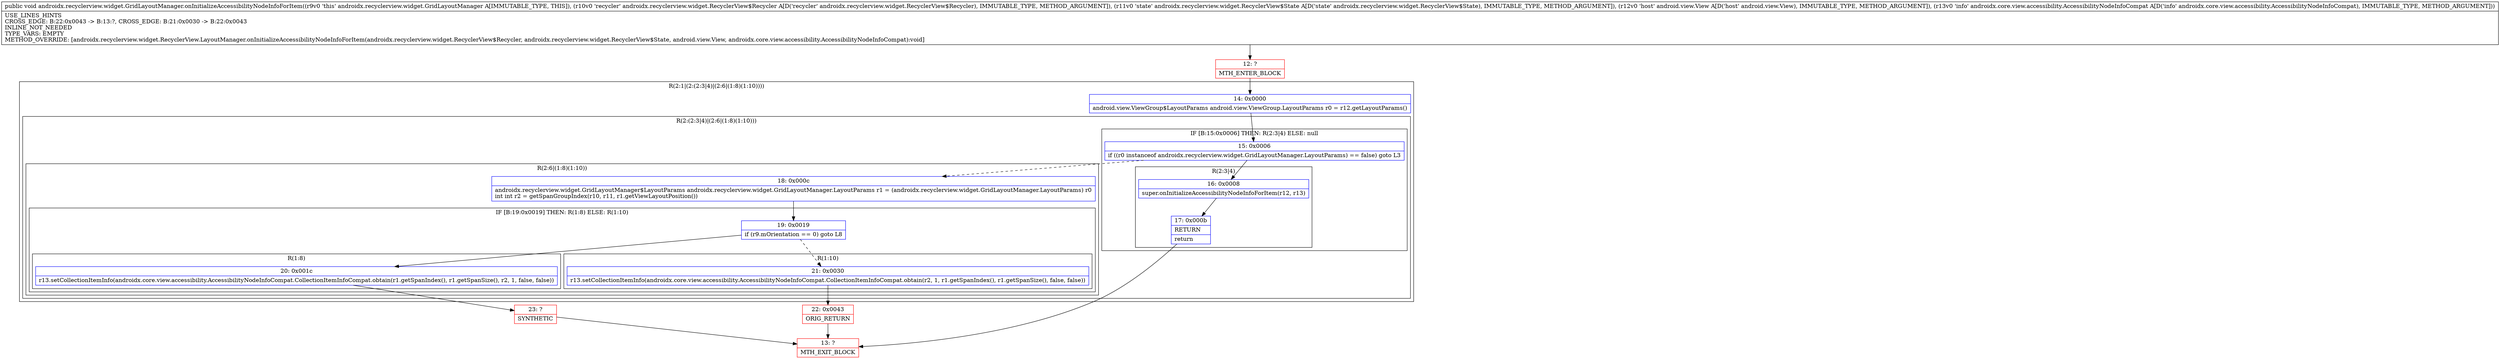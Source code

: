digraph "CFG forandroidx.recyclerview.widget.GridLayoutManager.onInitializeAccessibilityNodeInfoForItem(Landroidx\/recyclerview\/widget\/RecyclerView$Recycler;Landroidx\/recyclerview\/widget\/RecyclerView$State;Landroid\/view\/View;Landroidx\/core\/view\/accessibility\/AccessibilityNodeInfoCompat;)V" {
subgraph cluster_Region_113741325 {
label = "R(2:1|(2:(2:3|4)|(2:6|(1:8)(1:10))))";
node [shape=record,color=blue];
Node_14 [shape=record,label="{14\:\ 0x0000|android.view.ViewGroup$LayoutParams android.view.ViewGroup.LayoutParams r0 = r12.getLayoutParams()\l}"];
subgraph cluster_Region_1287171404 {
label = "R(2:(2:3|4)|(2:6|(1:8)(1:10)))";
node [shape=record,color=blue];
subgraph cluster_IfRegion_363988469 {
label = "IF [B:15:0x0006] THEN: R(2:3|4) ELSE: null";
node [shape=record,color=blue];
Node_15 [shape=record,label="{15\:\ 0x0006|if ((r0 instanceof androidx.recyclerview.widget.GridLayoutManager.LayoutParams) == false) goto L3\l}"];
subgraph cluster_Region_929036355 {
label = "R(2:3|4)";
node [shape=record,color=blue];
Node_16 [shape=record,label="{16\:\ 0x0008|super.onInitializeAccessibilityNodeInfoForItem(r12, r13)\l}"];
Node_17 [shape=record,label="{17\:\ 0x000b|RETURN\l|return\l}"];
}
}
subgraph cluster_Region_83561103 {
label = "R(2:6|(1:8)(1:10))";
node [shape=record,color=blue];
Node_18 [shape=record,label="{18\:\ 0x000c|androidx.recyclerview.widget.GridLayoutManager$LayoutParams androidx.recyclerview.widget.GridLayoutManager.LayoutParams r1 = (androidx.recyclerview.widget.GridLayoutManager.LayoutParams) r0\lint int r2 = getSpanGroupIndex(r10, r11, r1.getViewLayoutPosition())\l}"];
subgraph cluster_IfRegion_1781519608 {
label = "IF [B:19:0x0019] THEN: R(1:8) ELSE: R(1:10)";
node [shape=record,color=blue];
Node_19 [shape=record,label="{19\:\ 0x0019|if (r9.mOrientation == 0) goto L8\l}"];
subgraph cluster_Region_395408671 {
label = "R(1:8)";
node [shape=record,color=blue];
Node_20 [shape=record,label="{20\:\ 0x001c|r13.setCollectionItemInfo(androidx.core.view.accessibility.AccessibilityNodeInfoCompat.CollectionItemInfoCompat.obtain(r1.getSpanIndex(), r1.getSpanSize(), r2, 1, false, false))\l}"];
}
subgraph cluster_Region_756823558 {
label = "R(1:10)";
node [shape=record,color=blue];
Node_21 [shape=record,label="{21\:\ 0x0030|r13.setCollectionItemInfo(androidx.core.view.accessibility.AccessibilityNodeInfoCompat.CollectionItemInfoCompat.obtain(r2, 1, r1.getSpanIndex(), r1.getSpanSize(), false, false))\l}"];
}
}
}
}
}
Node_12 [shape=record,color=red,label="{12\:\ ?|MTH_ENTER_BLOCK\l}"];
Node_13 [shape=record,color=red,label="{13\:\ ?|MTH_EXIT_BLOCK\l}"];
Node_23 [shape=record,color=red,label="{23\:\ ?|SYNTHETIC\l}"];
Node_22 [shape=record,color=red,label="{22\:\ 0x0043|ORIG_RETURN\l}"];
MethodNode[shape=record,label="{public void androidx.recyclerview.widget.GridLayoutManager.onInitializeAccessibilityNodeInfoForItem((r9v0 'this' androidx.recyclerview.widget.GridLayoutManager A[IMMUTABLE_TYPE, THIS]), (r10v0 'recycler' androidx.recyclerview.widget.RecyclerView$Recycler A[D('recycler' androidx.recyclerview.widget.RecyclerView$Recycler), IMMUTABLE_TYPE, METHOD_ARGUMENT]), (r11v0 'state' androidx.recyclerview.widget.RecyclerView$State A[D('state' androidx.recyclerview.widget.RecyclerView$State), IMMUTABLE_TYPE, METHOD_ARGUMENT]), (r12v0 'host' android.view.View A[D('host' android.view.View), IMMUTABLE_TYPE, METHOD_ARGUMENT]), (r13v0 'info' androidx.core.view.accessibility.AccessibilityNodeInfoCompat A[D('info' androidx.core.view.accessibility.AccessibilityNodeInfoCompat), IMMUTABLE_TYPE, METHOD_ARGUMENT]))  | USE_LINES_HINTS\lCROSS_EDGE: B:22:0x0043 \-\> B:13:?, CROSS_EDGE: B:21:0x0030 \-\> B:22:0x0043\lINLINE_NOT_NEEDED\lTYPE_VARS: EMPTY\lMETHOD_OVERRIDE: [androidx.recyclerview.widget.RecyclerView.LayoutManager.onInitializeAccessibilityNodeInfoForItem(androidx.recyclerview.widget.RecyclerView$Recycler, androidx.recyclerview.widget.RecyclerView$State, android.view.View, androidx.core.view.accessibility.AccessibilityNodeInfoCompat):void]\l}"];
MethodNode -> Node_12;Node_14 -> Node_15;
Node_15 -> Node_16;
Node_15 -> Node_18[style=dashed];
Node_16 -> Node_17;
Node_17 -> Node_13;
Node_18 -> Node_19;
Node_19 -> Node_20;
Node_19 -> Node_21[style=dashed];
Node_20 -> Node_23;
Node_21 -> Node_22;
Node_12 -> Node_14;
Node_23 -> Node_13;
Node_22 -> Node_13;
}

